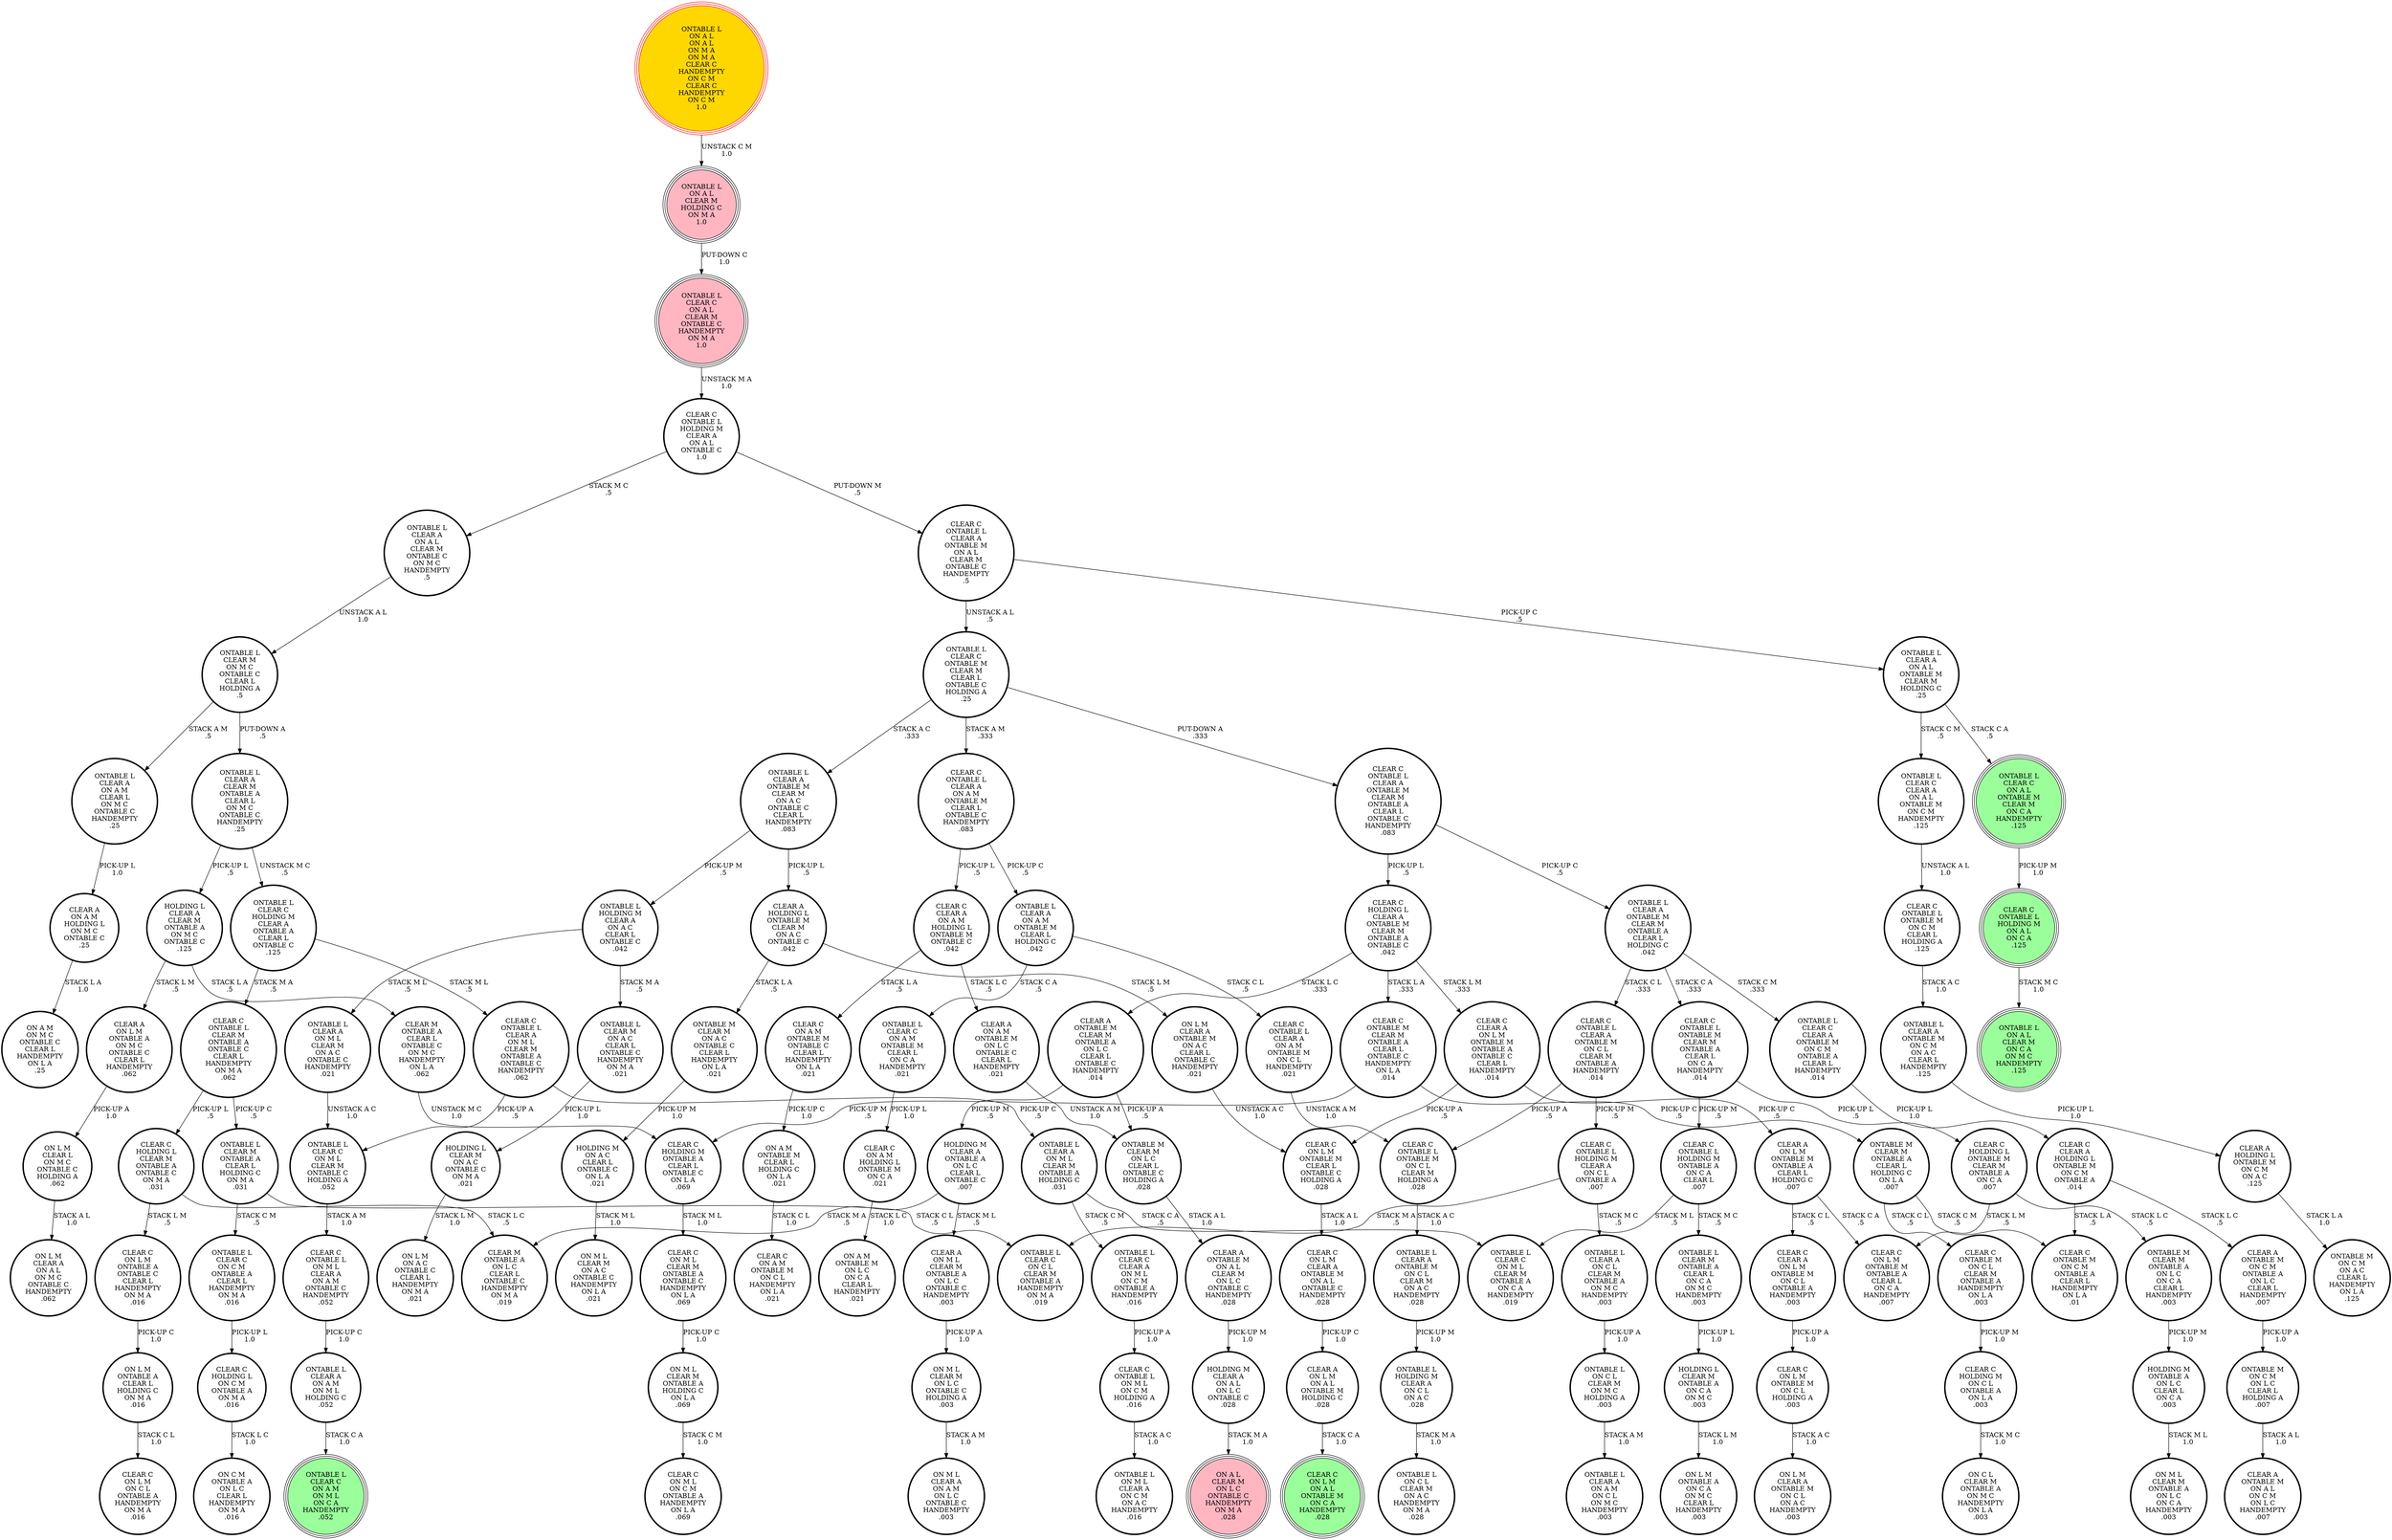 digraph {
"ON L M\nONTABLE A\nCLEAR L\nHOLDING C\nON M A\n.016\n" -> "CLEAR C\nON L M\nON C L\nONTABLE A\nHANDEMPTY\nON M A\n.016\n"[label="STACK C L\n1.0\n"];
"CLEAR C\nONTABLE L\nHOLDING M\nONTABLE A\nON C A\nCLEAR L\n.007\n" -> "ONTABLE L\nCLEAR C\nON M L\nCLEAR M\nONTABLE A\nON C A\nHANDEMPTY\n.019\n"[label="STACK M L\n.5\n"];
"CLEAR C\nONTABLE L\nHOLDING M\nONTABLE A\nON C A\nCLEAR L\n.007\n" -> "ONTABLE L\nCLEAR M\nONTABLE A\nCLEAR L\nON C A\nON M C\nHANDEMPTY\n.003\n"[label="STACK M C\n.5\n"];
"ONTABLE M\nCLEAR M\nON L C\nCLEAR L\nONTABLE C\nHOLDING A\n.028\n" -> "CLEAR A\nONTABLE M\nON A L\nCLEAR M\nON L C\nONTABLE C\nHANDEMPTY\n.028\n"[label="STACK A L\n1.0\n"];
"ONTABLE L\nCLEAR C\nCLEAR A\nON M L\nON C M\nONTABLE A\nHANDEMPTY\n.016\n" -> "CLEAR C\nONTABLE L\nON M L\nON C M\nHOLDING A\n.016\n"[label="PICK-UP A\n1.0\n"];
"CLEAR C\nONTABLE L\nHOLDING M\nCLEAR A\nON A L\nONTABLE C\n1.0\n" -> "ONTABLE L\nCLEAR A\nON A L\nCLEAR M\nONTABLE C\nON M C\nHANDEMPTY\n.5\n"[label="STACK M C\n.5\n"];
"CLEAR C\nONTABLE L\nHOLDING M\nCLEAR A\nON A L\nONTABLE C\n1.0\n" -> "CLEAR C\nONTABLE L\nCLEAR A\nONTABLE M\nON A L\nCLEAR M\nONTABLE C\nHANDEMPTY\n.5\n"[label="PUT-DOWN M\n.5\n"];
"CLEAR M\nONTABLE A\nCLEAR L\nONTABLE C\nON M C\nHANDEMPTY\nON L A\n.062\n" -> "CLEAR C\nHOLDING M\nONTABLE A\nCLEAR L\nONTABLE C\nON L A\n.069\n"[label="UNSTACK M C\n1.0\n"];
"CLEAR C\nONTABLE L\nCLEAR A\nON A M\nONTABLE M\nCLEAR L\nONTABLE C\nHANDEMPTY\n.083\n" -> "CLEAR C\nCLEAR A\nON A M\nHOLDING L\nONTABLE M\nONTABLE C\n.042\n"[label="PICK-UP L\n.5\n"];
"CLEAR C\nONTABLE L\nCLEAR A\nON A M\nONTABLE M\nCLEAR L\nONTABLE C\nHANDEMPTY\n.083\n" -> "ONTABLE L\nCLEAR A\nON A M\nONTABLE M\nCLEAR L\nHOLDING C\n.042\n"[label="PICK-UP C\n.5\n"];
"CLEAR C\nONTABLE L\nON M L\nON C M\nHOLDING A\n.016\n" -> "ONTABLE L\nON M L\nCLEAR A\nON C M\nON A C\nHANDEMPTY\n.016\n"[label="STACK A C\n1.0\n"];
"CLEAR C\nONTABLE L\nHOLDING M\nON A L\nON C A\n.125\n" -> "ONTABLE L\nON A L\nCLEAR M\nON C A\nON M C\nHANDEMPTY\n.125\n"[label="STACK M C\n1.0\n"];
"CLEAR C\nONTABLE L\nCLEAR A\nONTABLE M\nCLEAR M\nONTABLE A\nCLEAR L\nONTABLE C\nHANDEMPTY\n.083\n" -> "ONTABLE L\nCLEAR A\nONTABLE M\nCLEAR M\nONTABLE A\nCLEAR L\nHOLDING C\n.042\n"[label="PICK-UP C\n.5\n"];
"CLEAR C\nONTABLE L\nCLEAR A\nONTABLE M\nCLEAR M\nONTABLE A\nCLEAR L\nONTABLE C\nHANDEMPTY\n.083\n" -> "CLEAR C\nHOLDING L\nCLEAR A\nONTABLE M\nCLEAR M\nONTABLE A\nONTABLE C\n.042\n"[label="PICK-UP L\n.5\n"];
"ONTABLE L\nCLEAR C\nCLEAR A\nONTABLE M\nON C M\nONTABLE A\nCLEAR L\nHANDEMPTY\n.014\n" -> "CLEAR C\nCLEAR A\nHOLDING L\nONTABLE M\nON C M\nONTABLE A\n.014\n"[label="PICK-UP L\n1.0\n"];
"ONTABLE L\nCLEAR M\nON M C\nONTABLE C\nCLEAR L\nHOLDING A\n.5\n" -> "ONTABLE L\nCLEAR A\nON A M\nCLEAR L\nON M C\nONTABLE C\nHANDEMPTY\n.25\n"[label="STACK A M\n.5\n"];
"ONTABLE L\nCLEAR M\nON M C\nONTABLE C\nCLEAR L\nHOLDING A\n.5\n" -> "ONTABLE L\nCLEAR A\nCLEAR M\nONTABLE A\nCLEAR L\nON M C\nONTABLE C\nHANDEMPTY\n.25\n"[label="PUT-DOWN A\n.5\n"];
"ON A M\nONTABLE M\nCLEAR L\nHOLDING C\nON L A\n.021\n" -> "CLEAR C\nON A M\nONTABLE M\nON C L\nHANDEMPTY\nON L A\n.021\n"[label="STACK C L\n1.0\n"];
"CLEAR A\nHOLDING L\nONTABLE M\nCLEAR M\nON A C\nONTABLE C\n.042\n" -> "ON L M\nCLEAR A\nONTABLE M\nON A C\nCLEAR L\nONTABLE C\nHANDEMPTY\n.021\n"[label="STACK L M\n.5\n"];
"CLEAR A\nHOLDING L\nONTABLE M\nCLEAR M\nON A C\nONTABLE C\n.042\n" -> "ONTABLE M\nCLEAR M\nON A C\nONTABLE C\nCLEAR L\nHANDEMPTY\nON L A\n.021\n"[label="STACK L A\n.5\n"];
"CLEAR C\nONTABLE L\nCLEAR M\nONTABLE A\nONTABLE C\nCLEAR L\nHANDEMPTY\nON M A\n.062\n" -> "ONTABLE L\nCLEAR M\nONTABLE A\nCLEAR L\nHOLDING C\nON M A\n.031\n"[label="PICK-UP C\n.5\n"];
"CLEAR C\nONTABLE L\nCLEAR M\nONTABLE A\nONTABLE C\nCLEAR L\nHANDEMPTY\nON M A\n.062\n" -> "CLEAR C\nHOLDING L\nCLEAR M\nONTABLE A\nONTABLE C\nON M A\n.031\n"[label="PICK-UP L\n.5\n"];
"CLEAR C\nONTABLE L\nCLEAR A\nON M L\nCLEAR M\nONTABLE A\nONTABLE C\nHANDEMPTY\n.062\n" -> "ONTABLE L\nCLEAR A\nON M L\nCLEAR M\nONTABLE A\nHOLDING C\n.031\n"[label="PICK-UP C\n.5\n"];
"CLEAR C\nONTABLE L\nCLEAR A\nON M L\nCLEAR M\nONTABLE A\nONTABLE C\nHANDEMPTY\n.062\n" -> "ONTABLE L\nCLEAR C\nON M L\nCLEAR M\nONTABLE C\nHOLDING A\n.052\n"[label="PICK-UP A\n.5\n"];
"CLEAR C\nON M L\nCLEAR M\nONTABLE A\nONTABLE C\nHANDEMPTY\nON L A\n.069\n" -> "ON M L\nCLEAR M\nONTABLE A\nHOLDING C\nON L A\n.069\n"[label="PICK-UP C\n1.0\n"];
"HOLDING M\nON A C\nCLEAR L\nONTABLE C\nON L A\n.021\n" -> "ON M L\nCLEAR M\nON A C\nONTABLE C\nHANDEMPTY\nON L A\n.021\n"[label="STACK M L\n1.0\n"];
"ONTABLE L\nCLEAR A\nON A M\nCLEAR L\nON M C\nONTABLE C\nHANDEMPTY\n.25\n" -> "CLEAR A\nON A M\nHOLDING L\nON M C\nONTABLE C\n.25\n"[label="PICK-UP L\n1.0\n"];
"ON L M\nCLEAR L\nON M C\nONTABLE C\nHOLDING A\n.062\n" -> "ON L M\nCLEAR A\nON A L\nON M C\nONTABLE C\nHANDEMPTY\n.062\n"[label="STACK A L\n1.0\n"];
"ONTABLE M\nCLEAR M\nON A C\nONTABLE C\nCLEAR L\nHANDEMPTY\nON L A\n.021\n" -> "HOLDING M\nON A C\nCLEAR L\nONTABLE C\nON L A\n.021\n"[label="PICK-UP M\n1.0\n"];
"ONTABLE L\nHOLDING M\nCLEAR A\nON A C\nCLEAR L\nONTABLE C\n.042\n" -> "ONTABLE L\nCLEAR M\nON A C\nCLEAR L\nONTABLE C\nHANDEMPTY\nON M A\n.021\n"[label="STACK M A\n.5\n"];
"ONTABLE L\nHOLDING M\nCLEAR A\nON A C\nCLEAR L\nONTABLE C\n.042\n" -> "ONTABLE L\nCLEAR A\nON M L\nCLEAR M\nON A C\nONTABLE C\nHANDEMPTY\n.021\n"[label="STACK M L\n.5\n"];
"CLEAR C\nONTABLE L\nCLEAR A\nONTABLE M\nON A L\nCLEAR M\nONTABLE C\nHANDEMPTY\n.5\n" -> "ONTABLE L\nCLEAR A\nON A L\nONTABLE M\nCLEAR M\nHOLDING C\n.25\n"[label="PICK-UP C\n.5\n"];
"CLEAR C\nONTABLE L\nCLEAR A\nONTABLE M\nON A L\nCLEAR M\nONTABLE C\nHANDEMPTY\n.5\n" -> "ONTABLE L\nCLEAR C\nONTABLE M\nCLEAR M\nCLEAR L\nONTABLE C\nHOLDING A\n.25\n"[label="UNSTACK A L\n.5\n"];
"ONTABLE L\nCLEAR A\nONTABLE M\nON C L\nCLEAR M\nON A C\nHANDEMPTY\n.028\n" -> "ONTABLE L\nHOLDING M\nCLEAR A\nON C L\nON A C\n.028\n"[label="PICK-UP M\n1.0\n"];
"ONTABLE L\nCLEAR A\nON A M\nON M L\nHOLDING C\n.052\n" -> "ONTABLE L\nCLEAR C\nON A M\nON M L\nON C A\nHANDEMPTY\n.052\n"[label="STACK C A\n1.0\n"];
"CLEAR C\nON L M\nONTABLE M\nCLEAR L\nONTABLE C\nHOLDING A\n.028\n" -> "CLEAR C\nON L M\nCLEAR A\nONTABLE M\nON A L\nONTABLE C\nHANDEMPTY\n.028\n"[label="STACK A L\n1.0\n"];
"CLEAR A\nON A M\nHOLDING L\nON M C\nONTABLE C\n.25\n" -> "ON A M\nON M C\nONTABLE C\nCLEAR L\nHANDEMPTY\nON L A\n.25\n"[label="STACK L A\n1.0\n"];
"CLEAR C\nCLEAR A\nON L M\nONTABLE M\nONTABLE A\nONTABLE C\nCLEAR L\nHANDEMPTY\n.014\n" -> "CLEAR A\nON L M\nONTABLE M\nONTABLE A\nCLEAR L\nHOLDING C\n.007\n"[label="PICK-UP C\n.5\n"];
"CLEAR C\nCLEAR A\nON L M\nONTABLE M\nONTABLE A\nONTABLE C\nCLEAR L\nHANDEMPTY\n.014\n" -> "CLEAR C\nON L M\nONTABLE M\nCLEAR L\nONTABLE C\nHOLDING A\n.028\n"[label="PICK-UP A\n.5\n"];
"HOLDING M\nCLEAR A\nONTABLE A\nON L C\nCLEAR L\nONTABLE C\n.007\n" -> "CLEAR M\nONTABLE A\nON L C\nCLEAR L\nONTABLE C\nHANDEMPTY\nON M A\n.019\n"[label="STACK M A\n.5\n"];
"HOLDING M\nCLEAR A\nONTABLE A\nON L C\nCLEAR L\nONTABLE C\n.007\n" -> "CLEAR A\nON M L\nCLEAR M\nONTABLE A\nON L C\nONTABLE C\nHANDEMPTY\n.003\n"[label="STACK M L\n.5\n"];
"ONTABLE L\nCLEAR A\nON M L\nCLEAR M\nON A C\nONTABLE C\nHANDEMPTY\n.021\n" -> "ONTABLE L\nCLEAR C\nON M L\nCLEAR M\nONTABLE C\nHOLDING A\n.052\n"[label="UNSTACK A C\n1.0\n"];
"CLEAR A\nON L M\nONTABLE A\nON M C\nONTABLE C\nCLEAR L\nHANDEMPTY\n.062\n" -> "ON L M\nCLEAR L\nON M C\nONTABLE C\nHOLDING A\n.062\n"[label="PICK-UP A\n1.0\n"];
"CLEAR C\nHOLDING L\nON C M\nONTABLE A\nON M A\n.016\n" -> "ON C M\nONTABLE A\nON L C\nCLEAR L\nHANDEMPTY\nON M A\n.016\n"[label="STACK L C\n1.0\n"];
"CLEAR C\nON A M\nONTABLE M\nONTABLE C\nCLEAR L\nHANDEMPTY\nON L A\n.021\n" -> "ON A M\nONTABLE M\nCLEAR L\nHOLDING C\nON L A\n.021\n"[label="PICK-UP C\n1.0\n"];
"CLEAR C\nCLEAR A\nON L M\nONTABLE M\nON C L\nONTABLE A\nHANDEMPTY\n.003\n" -> "CLEAR C\nON L M\nONTABLE M\nON C L\nHOLDING A\n.003\n"[label="PICK-UP A\n1.0\n"];
"ON L M\nCLEAR A\nONTABLE M\nON A C\nCLEAR L\nONTABLE C\nHANDEMPTY\n.021\n" -> "CLEAR C\nON L M\nONTABLE M\nCLEAR L\nONTABLE C\nHOLDING A\n.028\n"[label="UNSTACK A C\n1.0\n"];
"CLEAR C\nON L M\nCLEAR A\nONTABLE M\nON A L\nONTABLE C\nHANDEMPTY\n.028\n" -> "CLEAR A\nON L M\nON A L\nONTABLE M\nHOLDING C\n.028\n"[label="PICK-UP C\n1.0\n"];
"ONTABLE M\nCLEAR M\nONTABLE A\nCLEAR L\nHOLDING C\nON L A\n.007\n" -> "CLEAR C\nONTABLE M\nON C M\nONTABLE A\nCLEAR L\nHANDEMPTY\nON L A\n.01\n"[label="STACK C M\n.5\n"];
"ONTABLE M\nCLEAR M\nONTABLE A\nCLEAR L\nHOLDING C\nON L A\n.007\n" -> "CLEAR C\nONTABLE M\nON C L\nCLEAR M\nONTABLE A\nHANDEMPTY\nON L A\n.003\n"[label="STACK C L\n.5\n"];
"CLEAR C\nONTABLE L\nONTABLE M\nCLEAR M\nONTABLE A\nCLEAR L\nON C A\nHANDEMPTY\n.014\n" -> "CLEAR C\nONTABLE L\nHOLDING M\nONTABLE A\nON C A\nCLEAR L\n.007\n"[label="PICK-UP M\n.5\n"];
"CLEAR C\nONTABLE L\nONTABLE M\nCLEAR M\nONTABLE A\nCLEAR L\nON C A\nHANDEMPTY\n.014\n" -> "CLEAR C\nHOLDING L\nONTABLE M\nCLEAR M\nONTABLE A\nON C A\n.007\n"[label="PICK-UP L\n.5\n"];
"ONTABLE L\nCLEAR C\nON A L\nONTABLE M\nCLEAR M\nON C A\nHANDEMPTY\n.125\n" -> "CLEAR C\nONTABLE L\nHOLDING M\nON A L\nON C A\n.125\n"[label="PICK-UP M\n1.0\n"];
"CLEAR C\nONTABLE L\nHOLDING M\nCLEAR A\nON C L\nONTABLE A\n.007\n" -> "ONTABLE L\nCLEAR C\nON C L\nCLEAR M\nONTABLE A\nHANDEMPTY\nON M A\n.019\n"[label="STACK M A\n.5\n"];
"CLEAR C\nONTABLE L\nHOLDING M\nCLEAR A\nON C L\nONTABLE A\n.007\n" -> "ONTABLE L\nCLEAR A\nON C L\nCLEAR M\nONTABLE A\nON M C\nHANDEMPTY\n.003\n"[label="STACK M C\n.5\n"];
"HOLDING L\nCLEAR M\nONTABLE A\nON C A\nON M C\n.003\n" -> "ON L M\nONTABLE A\nON C A\nON M C\nCLEAR L\nHANDEMPTY\n.003\n"[label="STACK L M\n1.0\n"];
"CLEAR C\nONTABLE L\nON M L\nCLEAR A\nON A M\nONTABLE C\nHANDEMPTY\n.052\n" -> "ONTABLE L\nCLEAR A\nON A M\nON M L\nHOLDING C\n.052\n"[label="PICK-UP C\n1.0\n"];
"CLEAR A\nONTABLE M\nON C M\nONTABLE A\nON L C\nCLEAR L\nHANDEMPTY\n.007\n" -> "ONTABLE M\nON C M\nON L C\nCLEAR L\nHOLDING A\n.007\n"[label="PICK-UP A\n1.0\n"];
"CLEAR C\nHOLDING M\nON C L\nONTABLE A\nON L A\n.003\n" -> "ON C L\nCLEAR M\nONTABLE A\nON M C\nHANDEMPTY\nON L A\n.003\n"[label="STACK M C\n1.0\n"];
"CLEAR C\nCLEAR A\nHOLDING L\nONTABLE M\nON C M\nONTABLE A\n.014\n" -> "CLEAR C\nONTABLE M\nON C M\nONTABLE A\nCLEAR L\nHANDEMPTY\nON L A\n.01\n"[label="STACK L A\n.5\n"];
"CLEAR C\nCLEAR A\nHOLDING L\nONTABLE M\nON C M\nONTABLE A\n.014\n" -> "CLEAR A\nONTABLE M\nON C M\nONTABLE A\nON L C\nCLEAR L\nHANDEMPTY\n.007\n"[label="STACK L C\n.5\n"];
"ONTABLE L\nCLEAR C\nCLEAR A\nON A L\nONTABLE M\nON C M\nHANDEMPTY\n.125\n" -> "CLEAR C\nONTABLE L\nONTABLE M\nON C M\nCLEAR L\nHOLDING A\n.125\n"[label="UNSTACK A L\n1.0\n"];
"ONTABLE L\nCLEAR C\nON A M\nONTABLE M\nCLEAR L\nON C A\nHANDEMPTY\n.021\n" -> "CLEAR C\nON A M\nHOLDING L\nONTABLE M\nON C A\n.021\n"[label="PICK-UP L\n1.0\n"];
"ONTABLE M\nON C M\nON L C\nCLEAR L\nHOLDING A\n.007\n" -> "CLEAR A\nONTABLE M\nON A L\nON C M\nON L C\nHANDEMPTY\n.007\n"[label="STACK A L\n1.0\n"];
"CLEAR C\nON L M\nONTABLE M\nON C L\nHOLDING A\n.003\n" -> "ON L M\nCLEAR A\nONTABLE M\nON C L\nON A C\nHANDEMPTY\n.003\n"[label="STACK A C\n1.0\n"];
"HOLDING L\nCLEAR A\nCLEAR M\nONTABLE A\nON M C\nONTABLE C\n.125\n" -> "CLEAR A\nON L M\nONTABLE A\nON M C\nONTABLE C\nCLEAR L\nHANDEMPTY\n.062\n"[label="STACK L M\n.5\n"];
"HOLDING L\nCLEAR A\nCLEAR M\nONTABLE A\nON M C\nONTABLE C\n.125\n" -> "CLEAR M\nONTABLE A\nCLEAR L\nONTABLE C\nON M C\nHANDEMPTY\nON L A\n.062\n"[label="STACK L A\n.5\n"];
"CLEAR C\nONTABLE L\nONTABLE M\nON C L\nCLEAR M\nHOLDING A\n.028\n" -> "ONTABLE L\nCLEAR A\nONTABLE M\nON C L\nCLEAR M\nON A C\nHANDEMPTY\n.028\n"[label="STACK A C\n1.0\n"];
"CLEAR C\nON A M\nHOLDING L\nONTABLE M\nON C A\n.021\n" -> "ON A M\nONTABLE M\nON L C\nON C A\nCLEAR L\nHANDEMPTY\n.021\n"[label="STACK L C\n1.0\n"];
"ONTABLE L\nCLEAR A\nCLEAR M\nONTABLE A\nCLEAR L\nON M C\nONTABLE C\nHANDEMPTY\n.25\n" -> "HOLDING L\nCLEAR A\nCLEAR M\nONTABLE A\nON M C\nONTABLE C\n.125\n"[label="PICK-UP L\n.5\n"];
"ONTABLE L\nCLEAR A\nCLEAR M\nONTABLE A\nCLEAR L\nON M C\nONTABLE C\nHANDEMPTY\n.25\n" -> "ONTABLE L\nCLEAR C\nHOLDING M\nCLEAR A\nONTABLE A\nCLEAR L\nONTABLE C\n.125\n"[label="UNSTACK M C\n.5\n"];
"ONTABLE L\nON C L\nCLEAR M\nON M C\nHOLDING A\n.003\n" -> "ONTABLE L\nCLEAR A\nON A M\nON C L\nON M C\nHANDEMPTY\n.003\n"[label="STACK A M\n1.0\n"];
"ONTABLE L\nCLEAR C\nHOLDING M\nCLEAR A\nONTABLE A\nCLEAR L\nONTABLE C\n.125\n" -> "CLEAR C\nONTABLE L\nCLEAR M\nONTABLE A\nONTABLE C\nCLEAR L\nHANDEMPTY\nON M A\n.062\n"[label="STACK M A\n.5\n"];
"ONTABLE L\nCLEAR C\nHOLDING M\nCLEAR A\nONTABLE A\nCLEAR L\nONTABLE C\n.125\n" -> "CLEAR C\nONTABLE L\nCLEAR A\nON M L\nCLEAR M\nONTABLE A\nONTABLE C\nHANDEMPTY\n.062\n"[label="STACK M L\n.5\n"];
"ONTABLE L\nCLEAR A\nON A L\nONTABLE M\nCLEAR M\nHOLDING C\n.25\n" -> "ONTABLE L\nCLEAR C\nON A L\nONTABLE M\nCLEAR M\nON C A\nHANDEMPTY\n.125\n"[label="STACK C A\n.5\n"];
"ONTABLE L\nCLEAR A\nON A L\nONTABLE M\nCLEAR M\nHOLDING C\n.25\n" -> "ONTABLE L\nCLEAR C\nCLEAR A\nON A L\nONTABLE M\nON C M\nHANDEMPTY\n.125\n"[label="STACK C M\n.5\n"];
"ON M L\nCLEAR M\nON L C\nONTABLE C\nHOLDING A\n.003\n" -> "ON M L\nCLEAR A\nON A M\nON L C\nONTABLE C\nHANDEMPTY\n.003\n"[label="STACK A M\n1.0\n"];
"ONTABLE L\nCLEAR M\nONTABLE A\nCLEAR L\nHOLDING C\nON M A\n.031\n" -> "ONTABLE L\nCLEAR C\nON C M\nONTABLE A\nCLEAR L\nHANDEMPTY\nON M A\n.016\n"[label="STACK C M\n.5\n"];
"ONTABLE L\nCLEAR M\nONTABLE A\nCLEAR L\nHOLDING C\nON M A\n.031\n" -> "ONTABLE L\nCLEAR C\nON C L\nCLEAR M\nONTABLE A\nHANDEMPTY\nON M A\n.019\n"[label="STACK C L\n.5\n"];
"ONTABLE M\nCLEAR M\nONTABLE A\nON L C\nON C A\nCLEAR L\nHANDEMPTY\n.003\n" -> "HOLDING M\nONTABLE A\nON L C\nCLEAR L\nON C A\n.003\n"[label="PICK-UP M\n1.0\n"];
"CLEAR C\nHOLDING L\nCLEAR A\nONTABLE M\nCLEAR M\nONTABLE A\nONTABLE C\n.042\n" -> "CLEAR A\nONTABLE M\nCLEAR M\nONTABLE A\nON L C\nCLEAR L\nONTABLE C\nHANDEMPTY\n.014\n"[label="STACK L C\n.333\n"];
"CLEAR C\nHOLDING L\nCLEAR A\nONTABLE M\nCLEAR M\nONTABLE A\nONTABLE C\n.042\n" -> "CLEAR C\nCLEAR A\nON L M\nONTABLE M\nONTABLE A\nONTABLE C\nCLEAR L\nHANDEMPTY\n.014\n"[label="STACK L M\n.333\n"];
"CLEAR C\nHOLDING L\nCLEAR A\nONTABLE M\nCLEAR M\nONTABLE A\nONTABLE C\n.042\n" -> "CLEAR C\nONTABLE M\nCLEAR M\nONTABLE A\nCLEAR L\nONTABLE C\nHANDEMPTY\nON L A\n.014\n"[label="STACK L A\n.333\n"];
"CLEAR C\nONTABLE M\nCLEAR M\nONTABLE A\nCLEAR L\nONTABLE C\nHANDEMPTY\nON L A\n.014\n" -> "ONTABLE M\nCLEAR M\nONTABLE A\nCLEAR L\nHOLDING C\nON L A\n.007\n"[label="PICK-UP C\n.5\n"];
"CLEAR C\nONTABLE M\nCLEAR M\nONTABLE A\nCLEAR L\nONTABLE C\nHANDEMPTY\nON L A\n.014\n" -> "CLEAR C\nHOLDING M\nONTABLE A\nCLEAR L\nONTABLE C\nON L A\n.069\n"[label="PICK-UP M\n.5\n"];
"ONTABLE L\nCLEAR A\nON C L\nCLEAR M\nONTABLE A\nON M C\nHANDEMPTY\n.003\n" -> "ONTABLE L\nON C L\nCLEAR M\nON M C\nHOLDING A\n.003\n"[label="PICK-UP A\n1.0\n"];
"CLEAR A\nON L M\nON A L\nONTABLE M\nHOLDING C\n.028\n" -> "CLEAR C\nON L M\nON A L\nONTABLE M\nON C A\nHANDEMPTY\n.028\n"[label="STACK C A\n1.0\n"];
"HOLDING L\nCLEAR M\nON A C\nONTABLE C\nON M A\n.021\n" -> "ON L M\nON A C\nONTABLE C\nCLEAR L\nHANDEMPTY\nON M A\n.021\n"[label="STACK L M\n1.0\n"];
"CLEAR C\nCLEAR A\nON A M\nHOLDING L\nONTABLE M\nONTABLE C\n.042\n" -> "CLEAR C\nON A M\nONTABLE M\nONTABLE C\nCLEAR L\nHANDEMPTY\nON L A\n.021\n"[label="STACK L A\n.5\n"];
"CLEAR C\nCLEAR A\nON A M\nHOLDING L\nONTABLE M\nONTABLE C\n.042\n" -> "CLEAR A\nON A M\nONTABLE M\nON L C\nONTABLE C\nCLEAR L\nHANDEMPTY\n.021\n"[label="STACK L C\n.5\n"];
"CLEAR A\nONTABLE M\nON A L\nCLEAR M\nON L C\nONTABLE C\nHANDEMPTY\n.028\n" -> "HOLDING M\nCLEAR A\nON A L\nON L C\nONTABLE C\n.028\n"[label="PICK-UP M\n1.0\n"];
"HOLDING M\nONTABLE A\nON L C\nCLEAR L\nON C A\n.003\n" -> "ON M L\nCLEAR M\nONTABLE A\nON L C\nON C A\nHANDEMPTY\n.003\n"[label="STACK M L\n1.0\n"];
"ONTABLE L\nCLEAR A\nONTABLE M\nCLEAR M\nON A C\nONTABLE C\nCLEAR L\nHANDEMPTY\n.083\n" -> "CLEAR A\nHOLDING L\nONTABLE M\nCLEAR M\nON A C\nONTABLE C\n.042\n"[label="PICK-UP L\n.5\n"];
"ONTABLE L\nCLEAR A\nONTABLE M\nCLEAR M\nON A C\nONTABLE C\nCLEAR L\nHANDEMPTY\n.083\n" -> "ONTABLE L\nHOLDING M\nCLEAR A\nON A C\nCLEAR L\nONTABLE C\n.042\n"[label="PICK-UP M\n.5\n"];
"ONTABLE L\nCLEAR A\nONTABLE M\nON C M\nON A C\nCLEAR L\nHANDEMPTY\n.125\n" -> "CLEAR A\nHOLDING L\nONTABLE M\nON C M\nON A C\n.125\n"[label="PICK-UP L\n1.0\n"];
"CLEAR A\nONTABLE M\nCLEAR M\nONTABLE A\nON L C\nCLEAR L\nONTABLE C\nHANDEMPTY\n.014\n" -> "HOLDING M\nCLEAR A\nONTABLE A\nON L C\nCLEAR L\nONTABLE C\n.007\n"[label="PICK-UP M\n.5\n"];
"CLEAR A\nONTABLE M\nCLEAR M\nONTABLE A\nON L C\nCLEAR L\nONTABLE C\nHANDEMPTY\n.014\n" -> "ONTABLE M\nCLEAR M\nON L C\nCLEAR L\nONTABLE C\nHOLDING A\n.028\n"[label="PICK-UP A\n.5\n"];
"CLEAR A\nON M L\nCLEAR M\nONTABLE A\nON L C\nONTABLE C\nHANDEMPTY\n.003\n" -> "ON M L\nCLEAR M\nON L C\nONTABLE C\nHOLDING A\n.003\n"[label="PICK-UP A\n1.0\n"];
"ONTABLE L\nCLEAR C\nONTABLE M\nCLEAR M\nCLEAR L\nONTABLE C\nHOLDING A\n.25\n" -> "CLEAR C\nONTABLE L\nCLEAR A\nON A M\nONTABLE M\nCLEAR L\nONTABLE C\nHANDEMPTY\n.083\n"[label="STACK A M\n.333\n"];
"ONTABLE L\nCLEAR C\nONTABLE M\nCLEAR M\nCLEAR L\nONTABLE C\nHOLDING A\n.25\n" -> "CLEAR C\nONTABLE L\nCLEAR A\nONTABLE M\nCLEAR M\nONTABLE A\nCLEAR L\nONTABLE C\nHANDEMPTY\n.083\n"[label="PUT-DOWN A\n.333\n"];
"ONTABLE L\nCLEAR C\nONTABLE M\nCLEAR M\nCLEAR L\nONTABLE C\nHOLDING A\n.25\n" -> "ONTABLE L\nCLEAR A\nONTABLE M\nCLEAR M\nON A C\nONTABLE C\nCLEAR L\nHANDEMPTY\n.083\n"[label="STACK A C\n.333\n"];
"ONTABLE L\nON A L\nON A L\nON M A\nON M A\nCLEAR C\nHANDEMPTY\nON C M\nCLEAR C\nHANDEMPTY\nON C M\n1.0\n" -> "ONTABLE L\nON A L\nCLEAR M\nHOLDING C\nON M A\n1.0\n"[label="UNSTACK C M\n1.0\n"];
"HOLDING M\nCLEAR A\nON A L\nON L C\nONTABLE C\n.028\n" -> "ON A L\nCLEAR M\nON L C\nONTABLE C\nHANDEMPTY\nON M A\n.028\n"[label="STACK M A\n1.0\n"];
"ONTABLE L\nCLEAR C\nON A L\nCLEAR M\nONTABLE C\nHANDEMPTY\nON M A\n1.0\n" -> "CLEAR C\nONTABLE L\nHOLDING M\nCLEAR A\nON A L\nONTABLE C\n1.0\n"[label="UNSTACK M A\n1.0\n"];
"ONTABLE L\nCLEAR C\nON M L\nCLEAR M\nONTABLE C\nHOLDING A\n.052\n" -> "CLEAR C\nONTABLE L\nON M L\nCLEAR A\nON A M\nONTABLE C\nHANDEMPTY\n.052\n"[label="STACK A M\n1.0\n"];
"CLEAR C\nONTABLE M\nON C L\nCLEAR M\nONTABLE A\nHANDEMPTY\nON L A\n.003\n" -> "CLEAR C\nHOLDING M\nON C L\nONTABLE A\nON L A\n.003\n"[label="PICK-UP M\n1.0\n"];
"CLEAR A\nON A M\nONTABLE M\nON L C\nONTABLE C\nCLEAR L\nHANDEMPTY\n.021\n" -> "ONTABLE M\nCLEAR M\nON L C\nCLEAR L\nONTABLE C\nHOLDING A\n.028\n"[label="UNSTACK A M\n1.0\n"];
"CLEAR C\nONTABLE L\nONTABLE M\nON C M\nCLEAR L\nHOLDING A\n.125\n" -> "ONTABLE L\nCLEAR A\nONTABLE M\nON C M\nON A C\nCLEAR L\nHANDEMPTY\n.125\n"[label="STACK A C\n1.0\n"];
"ONTABLE L\nCLEAR M\nONTABLE A\nCLEAR L\nON C A\nON M C\nHANDEMPTY\n.003\n" -> "HOLDING L\nCLEAR M\nONTABLE A\nON C A\nON M C\n.003\n"[label="PICK-UP L\n1.0\n"];
"ONTABLE L\nCLEAR A\nON M L\nCLEAR M\nONTABLE A\nHOLDING C\n.031\n" -> "ONTABLE L\nCLEAR C\nCLEAR A\nON M L\nON C M\nONTABLE A\nHANDEMPTY\n.016\n"[label="STACK C M\n.5\n"];
"ONTABLE L\nCLEAR A\nON M L\nCLEAR M\nONTABLE A\nHOLDING C\n.031\n" -> "ONTABLE L\nCLEAR C\nON M L\nCLEAR M\nONTABLE A\nON C A\nHANDEMPTY\n.019\n"[label="STACK C A\n.5\n"];
"ONTABLE L\nHOLDING M\nCLEAR A\nON C L\nON A C\n.028\n" -> "ONTABLE L\nON C L\nCLEAR M\nON A C\nHANDEMPTY\nON M A\n.028\n"[label="STACK M A\n1.0\n"];
"CLEAR C\nONTABLE L\nCLEAR A\nONTABLE M\nON C L\nCLEAR M\nONTABLE A\nHANDEMPTY\n.014\n" -> "CLEAR C\nONTABLE L\nONTABLE M\nON C L\nCLEAR M\nHOLDING A\n.028\n"[label="PICK-UP A\n.5\n"];
"CLEAR C\nONTABLE L\nCLEAR A\nONTABLE M\nON C L\nCLEAR M\nONTABLE A\nHANDEMPTY\n.014\n" -> "CLEAR C\nONTABLE L\nHOLDING M\nCLEAR A\nON C L\nONTABLE A\n.007\n"[label="PICK-UP M\n.5\n"];
"CLEAR A\nON L M\nONTABLE M\nONTABLE A\nCLEAR L\nHOLDING C\n.007\n" -> "CLEAR C\nON L M\nONTABLE M\nONTABLE A\nCLEAR L\nON C A\nHANDEMPTY\n.007\n"[label="STACK C A\n.5\n"];
"CLEAR A\nON L M\nONTABLE M\nONTABLE A\nCLEAR L\nHOLDING C\n.007\n" -> "CLEAR C\nCLEAR A\nON L M\nONTABLE M\nON C L\nONTABLE A\nHANDEMPTY\n.003\n"[label="STACK C L\n.5\n"];
"ONTABLE L\nCLEAR M\nON A C\nCLEAR L\nONTABLE C\nHANDEMPTY\nON M A\n.021\n" -> "HOLDING L\nCLEAR M\nON A C\nONTABLE C\nON M A\n.021\n"[label="PICK-UP L\n1.0\n"];
"CLEAR A\nHOLDING L\nONTABLE M\nON C M\nON A C\n.125\n" -> "ONTABLE M\nON C M\nON A C\nCLEAR L\nHANDEMPTY\nON L A\n.125\n"[label="STACK L A\n1.0\n"];
"ONTABLE L\nCLEAR A\nON A L\nCLEAR M\nONTABLE C\nON M C\nHANDEMPTY\n.5\n" -> "ONTABLE L\nCLEAR M\nON M C\nONTABLE C\nCLEAR L\nHOLDING A\n.5\n"[label="UNSTACK A L\n1.0\n"];
"ONTABLE L\nCLEAR A\nONTABLE M\nCLEAR M\nONTABLE A\nCLEAR L\nHOLDING C\n.042\n" -> "CLEAR C\nONTABLE L\nONTABLE M\nCLEAR M\nONTABLE A\nCLEAR L\nON C A\nHANDEMPTY\n.014\n"[label="STACK C A\n.333\n"];
"ONTABLE L\nCLEAR A\nONTABLE M\nCLEAR M\nONTABLE A\nCLEAR L\nHOLDING C\n.042\n" -> "CLEAR C\nONTABLE L\nCLEAR A\nONTABLE M\nON C L\nCLEAR M\nONTABLE A\nHANDEMPTY\n.014\n"[label="STACK C L\n.333\n"];
"ONTABLE L\nCLEAR A\nONTABLE M\nCLEAR M\nONTABLE A\nCLEAR L\nHOLDING C\n.042\n" -> "ONTABLE L\nCLEAR C\nCLEAR A\nONTABLE M\nON C M\nONTABLE A\nCLEAR L\nHANDEMPTY\n.014\n"[label="STACK C M\n.333\n"];
"CLEAR C\nHOLDING L\nONTABLE M\nCLEAR M\nONTABLE A\nON C A\n.007\n" -> "ONTABLE M\nCLEAR M\nONTABLE A\nON L C\nON C A\nCLEAR L\nHANDEMPTY\n.003\n"[label="STACK L C\n.5\n"];
"CLEAR C\nHOLDING L\nONTABLE M\nCLEAR M\nONTABLE A\nON C A\n.007\n" -> "CLEAR C\nON L M\nONTABLE M\nONTABLE A\nCLEAR L\nON C A\nHANDEMPTY\n.007\n"[label="STACK L M\n.5\n"];
"ONTABLE L\nCLEAR A\nON A M\nONTABLE M\nCLEAR L\nHOLDING C\n.042\n" -> "ONTABLE L\nCLEAR C\nON A M\nONTABLE M\nCLEAR L\nON C A\nHANDEMPTY\n.021\n"[label="STACK C A\n.5\n"];
"ONTABLE L\nCLEAR A\nON A M\nONTABLE M\nCLEAR L\nHOLDING C\n.042\n" -> "CLEAR C\nONTABLE L\nCLEAR A\nON A M\nONTABLE M\nON C L\nHANDEMPTY\n.021\n"[label="STACK C L\n.5\n"];
"CLEAR C\nONTABLE L\nCLEAR A\nON A M\nONTABLE M\nON C L\nHANDEMPTY\n.021\n" -> "CLEAR C\nONTABLE L\nONTABLE M\nON C L\nCLEAR M\nHOLDING A\n.028\n"[label="UNSTACK A M\n1.0\n"];
"CLEAR C\nON L M\nONTABLE A\nONTABLE C\nCLEAR L\nHANDEMPTY\nON M A\n.016\n" -> "ON L M\nONTABLE A\nCLEAR L\nHOLDING C\nON M A\n.016\n"[label="PICK-UP C\n1.0\n"];
"ONTABLE L\nCLEAR C\nON C M\nONTABLE A\nCLEAR L\nHANDEMPTY\nON M A\n.016\n" -> "CLEAR C\nHOLDING L\nON C M\nONTABLE A\nON M A\n.016\n"[label="PICK-UP L\n1.0\n"];
"ON M L\nCLEAR M\nONTABLE A\nHOLDING C\nON L A\n.069\n" -> "CLEAR C\nON M L\nON C M\nONTABLE A\nHANDEMPTY\nON L A\n.069\n"[label="STACK C M\n1.0\n"];
"ONTABLE L\nON A L\nCLEAR M\nHOLDING C\nON M A\n1.0\n" -> "ONTABLE L\nCLEAR C\nON A L\nCLEAR M\nONTABLE C\nHANDEMPTY\nON M A\n1.0\n"[label="PUT-DOWN C\n1.0\n"];
"CLEAR C\nHOLDING M\nONTABLE A\nCLEAR L\nONTABLE C\nON L A\n.069\n" -> "CLEAR C\nON M L\nCLEAR M\nONTABLE A\nONTABLE C\nHANDEMPTY\nON L A\n.069\n"[label="STACK M L\n1.0\n"];
"CLEAR C\nHOLDING L\nCLEAR M\nONTABLE A\nONTABLE C\nON M A\n.031\n" -> "CLEAR C\nON L M\nONTABLE A\nONTABLE C\nCLEAR L\nHANDEMPTY\nON M A\n.016\n"[label="STACK L M\n.5\n"];
"CLEAR C\nHOLDING L\nCLEAR M\nONTABLE A\nONTABLE C\nON M A\n.031\n" -> "CLEAR M\nONTABLE A\nON L C\nCLEAR L\nONTABLE C\nHANDEMPTY\nON M A\n.019\n"[label="STACK L C\n.5\n"];
"CLEAR C\nON L M\nON C L\nONTABLE A\nHANDEMPTY\nON M A\n.016\n" [shape=circle, penwidth=3];
"ON M L\nCLEAR A\nON A M\nON L C\nONTABLE C\nHANDEMPTY\n.003\n" [shape=circle, penwidth=3];
"ON L M\nCLEAR A\nONTABLE M\nON C L\nON A C\nHANDEMPTY\n.003\n" [shape=circle, penwidth=3];
"CLEAR M\nONTABLE A\nON L C\nCLEAR L\nONTABLE C\nHANDEMPTY\nON M A\n.019\n" [shape=circle, penwidth=3];
"CLEAR C\nONTABLE M\nON C M\nONTABLE A\nCLEAR L\nHANDEMPTY\nON L A\n.01\n" [shape=circle, penwidth=3];
"ON A M\nON M C\nONTABLE C\nCLEAR L\nHANDEMPTY\nON L A\n.25\n" [shape=circle, penwidth=3];
"ON M L\nCLEAR M\nONTABLE A\nON L C\nON C A\nHANDEMPTY\n.003\n" [shape=circle, penwidth=3];
"CLEAR C\nON M L\nON C M\nONTABLE A\nHANDEMPTY\nON L A\n.069\n" [shape=circle, penwidth=3];
"ONTABLE M\nON C M\nON A C\nCLEAR L\nHANDEMPTY\nON L A\n.125\n" [shape=circle, penwidth=3];
"ON L M\nON A C\nONTABLE C\nCLEAR L\nHANDEMPTY\nON M A\n.021\n" [shape=circle, penwidth=3];
"ON C L\nCLEAR M\nONTABLE A\nON M C\nHANDEMPTY\nON L A\n.003\n" [shape=circle, penwidth=3];
"ONTABLE L\nON C L\nCLEAR M\nON A C\nHANDEMPTY\nON M A\n.028\n" [shape=circle, penwidth=3];
"ONTABLE L\nCLEAR A\nON A M\nON C L\nON M C\nHANDEMPTY\n.003\n" [shape=circle, penwidth=3];
"CLEAR C\nON A M\nONTABLE M\nON C L\nHANDEMPTY\nON L A\n.021\n" [shape=circle, penwidth=3];
"ON C M\nONTABLE A\nON L C\nCLEAR L\nHANDEMPTY\nON M A\n.016\n" [shape=circle, penwidth=3];
"ON L M\nONTABLE A\nON C A\nON M C\nCLEAR L\nHANDEMPTY\n.003\n" [shape=circle, penwidth=3];
"CLEAR C\nON L M\nONTABLE M\nONTABLE A\nCLEAR L\nON C A\nHANDEMPTY\n.007\n" [shape=circle, penwidth=3];
"ONTABLE L\nON M L\nCLEAR A\nON C M\nON A C\nHANDEMPTY\n.016\n" [shape=circle, penwidth=3];
"ON A L\nCLEAR M\nON L C\nONTABLE C\nHANDEMPTY\nON M A\n.028\n" [shape=circle, style=filled, fillcolor=lightpink, peripheries=3];
"ON A M\nONTABLE M\nON L C\nON C A\nCLEAR L\nHANDEMPTY\n.021\n" [shape=circle, penwidth=3];
"ONTABLE L\nON A L\nCLEAR M\nON C A\nON M C\nHANDEMPTY\n.125\n" [shape=circle, style=filled, fillcolor=palegreen1, peripheries=3];
"ON M L\nCLEAR M\nON A C\nONTABLE C\nHANDEMPTY\nON L A\n.021\n" [shape=circle, penwidth=3];
"CLEAR A\nONTABLE M\nON A L\nON C M\nON L C\nHANDEMPTY\n.007\n" [shape=circle, penwidth=3];
"ONTABLE L\nCLEAR C\nON M L\nCLEAR M\nONTABLE A\nON C A\nHANDEMPTY\n.019\n" [shape=circle, penwidth=3];
"ONTABLE L\nCLEAR C\nON C L\nCLEAR M\nONTABLE A\nHANDEMPTY\nON M A\n.019\n" [shape=circle, penwidth=3];
"ONTABLE L\nCLEAR C\nON A M\nON M L\nON C A\nHANDEMPTY\n.052\n" [shape=circle, style=filled, fillcolor=palegreen1, peripheries=3];
"CLEAR C\nON L M\nON A L\nONTABLE M\nON C A\nHANDEMPTY\n.028\n" [shape=circle, style=filled, fillcolor=palegreen1, peripheries=3];
"ON L M\nCLEAR A\nON A L\nON M C\nONTABLE C\nHANDEMPTY\n.062\n" [shape=circle, penwidth=3];
"ONTABLE L\nCLEAR A\nON M L\nCLEAR M\nON A C\nONTABLE C\nHANDEMPTY\n.021\n" [shape=circle, penwidth=3];
"HOLDING M\nONTABLE A\nON L C\nCLEAR L\nON C A\n.003\n" [shape=circle, penwidth=3];
"ONTABLE M\nON C M\nON L C\nCLEAR L\nHOLDING A\n.007\n" [shape=circle, penwidth=3];
"CLEAR C\nONTABLE L\nONTABLE M\nCLEAR M\nONTABLE A\nCLEAR L\nON C A\nHANDEMPTY\n.014\n" [shape=circle, penwidth=3];
"ONTABLE L\nCLEAR A\nCLEAR M\nONTABLE A\nCLEAR L\nON M C\nONTABLE C\nHANDEMPTY\n.25\n" [shape=circle, penwidth=3];
"CLEAR C\nON L M\nONTABLE A\nONTABLE C\nCLEAR L\nHANDEMPTY\nON M A\n.016\n" [shape=circle, penwidth=3];
"CLEAR C\nON L M\nONTABLE M\nCLEAR L\nONTABLE C\nHOLDING A\n.028\n" [shape=circle, penwidth=3];
"ON L M\nONTABLE A\nCLEAR L\nHOLDING C\nON M A\n.016\n" [shape=circle, penwidth=3];
"CLEAR A\nON A M\nHOLDING L\nON M C\nONTABLE C\n.25\n" [shape=circle, penwidth=3];
"ONTABLE L\nON A L\nON A L\nON M A\nON M A\nCLEAR C\nHANDEMPTY\nON C M\nCLEAR C\nHANDEMPTY\nON C M\n1.0\n" [shape=circle, style=filled color=red, fillcolor=gold, peripheries=3];
"CLEAR C\nON L M\nON C L\nONTABLE A\nHANDEMPTY\nON M A\n.016\n" [shape=circle, penwidth=3];
"ONTABLE L\nCLEAR C\nON A L\nCLEAR M\nONTABLE C\nHANDEMPTY\nON M A\n1.0\n" [shape=circle, style=filled, fillcolor=lightpink, peripheries=3];
"ONTABLE L\nCLEAR A\nON A M\nCLEAR L\nON M C\nONTABLE C\nHANDEMPTY\n.25\n" [shape=circle, penwidth=3];
"CLEAR C\nCLEAR A\nON A M\nHOLDING L\nONTABLE M\nONTABLE C\n.042\n" [shape=circle, penwidth=3];
"CLEAR C\nONTABLE M\nCLEAR M\nONTABLE A\nCLEAR L\nONTABLE C\nHANDEMPTY\nON L A\n.014\n" [shape=circle, penwidth=3];
"ONTABLE L\nHOLDING M\nCLEAR A\nON C L\nON A C\n.028\n" [shape=circle, penwidth=3];
"CLEAR C\nHOLDING L\nONTABLE M\nCLEAR M\nONTABLE A\nON C A\n.007\n" [shape=circle, penwidth=3];
"CLEAR C\nONTABLE L\nCLEAR A\nON M L\nCLEAR M\nONTABLE A\nONTABLE C\nHANDEMPTY\n.062\n" [shape=circle, penwidth=3];
"ON M L\nCLEAR M\nONTABLE A\nHOLDING C\nON L A\n.069\n" [shape=circle, penwidth=3];
"ON M L\nCLEAR A\nON A M\nON L C\nONTABLE C\nHANDEMPTY\n.003\n" [shape=circle, penwidth=3];
"CLEAR C\nONTABLE L\nHOLDING M\nONTABLE A\nON C A\nCLEAR L\n.007\n" [shape=circle, penwidth=3];
"HOLDING L\nCLEAR M\nONTABLE A\nON C A\nON M C\n.003\n" [shape=circle, penwidth=3];
"ONTABLE L\nCLEAR C\nON M L\nCLEAR M\nONTABLE C\nHOLDING A\n.052\n" [shape=circle, penwidth=3];
"ONTABLE L\nCLEAR M\nONTABLE A\nCLEAR L\nHOLDING C\nON M A\n.031\n" [shape=circle, penwidth=3];
"CLEAR C\nONTABLE L\nON M L\nON C M\nHOLDING A\n.016\n" [shape=circle, penwidth=3];
"ON L M\nCLEAR A\nONTABLE M\nON C L\nON A C\nHANDEMPTY\n.003\n" [shape=circle, penwidth=3];
"ONTABLE L\nCLEAR C\nONTABLE M\nCLEAR M\nCLEAR L\nONTABLE C\nHOLDING A\n.25\n" [shape=circle, penwidth=3];
"CLEAR M\nONTABLE A\nON L C\nCLEAR L\nONTABLE C\nHANDEMPTY\nON M A\n.019\n" [shape=circle, penwidth=3];
"CLEAR C\nONTABLE M\nON C M\nONTABLE A\nCLEAR L\nHANDEMPTY\nON L A\n.01\n" [shape=circle, penwidth=3];
"ONTABLE M\nCLEAR M\nON L C\nCLEAR L\nONTABLE C\nHOLDING A\n.028\n" [shape=circle, penwidth=3];
"ONTABLE L\nHOLDING M\nCLEAR A\nON A C\nCLEAR L\nONTABLE C\n.042\n" [shape=circle, penwidth=3];
"ONTABLE L\nCLEAR C\nHOLDING M\nCLEAR A\nONTABLE A\nCLEAR L\nONTABLE C\n.125\n" [shape=circle, penwidth=3];
"CLEAR C\nONTABLE L\nONTABLE M\nON C M\nCLEAR L\nHOLDING A\n.125\n" [shape=circle, penwidth=3];
"ON A M\nON M C\nONTABLE C\nCLEAR L\nHANDEMPTY\nON L A\n.25\n" [shape=circle, penwidth=3];
"ON M L\nCLEAR M\nONTABLE A\nON L C\nON C A\nHANDEMPTY\n.003\n" [shape=circle, penwidth=3];
"CLEAR C\nONTABLE L\nHOLDING M\nCLEAR A\nON C L\nONTABLE A\n.007\n" [shape=circle, penwidth=3];
"CLEAR C\nON M L\nON C M\nONTABLE A\nHANDEMPTY\nON L A\n.069\n" [shape=circle, penwidth=3];
"ONTABLE L\nCLEAR A\nONTABLE M\nON C M\nON A C\nCLEAR L\nHANDEMPTY\n.125\n" [shape=circle, penwidth=3];
"CLEAR A\nHOLDING L\nONTABLE M\nON C M\nON A C\n.125\n" [shape=circle, penwidth=3];
"ONTABLE L\nCLEAR A\nON C L\nCLEAR M\nONTABLE A\nON M C\nHANDEMPTY\n.003\n" [shape=circle, penwidth=3];
"CLEAR M\nONTABLE A\nCLEAR L\nONTABLE C\nON M C\nHANDEMPTY\nON L A\n.062\n" [shape=circle, penwidth=3];
"CLEAR A\nONTABLE M\nON C M\nONTABLE A\nON L C\nCLEAR L\nHANDEMPTY\n.007\n" [shape=circle, penwidth=3];
"CLEAR C\nON M L\nCLEAR M\nONTABLE A\nONTABLE C\nHANDEMPTY\nON L A\n.069\n" [shape=circle, penwidth=3];
"CLEAR C\nHOLDING L\nON C M\nONTABLE A\nON M A\n.016\n" [shape=circle, penwidth=3];
"ONTABLE L\nCLEAR A\nON A L\nONTABLE M\nCLEAR M\nHOLDING C\n.25\n" [shape=circle, penwidth=3];
"ONTABLE L\nCLEAR C\nCLEAR A\nON A L\nONTABLE M\nON C M\nHANDEMPTY\n.125\n" [shape=circle, penwidth=3];
"HOLDING L\nCLEAR M\nON A C\nONTABLE C\nON M A\n.021\n" [shape=circle, penwidth=3];
"CLEAR C\nHOLDING M\nON C L\nONTABLE A\nON L A\n.003\n" [shape=circle, penwidth=3];
"CLEAR C\nONTABLE L\nHOLDING M\nON A L\nON C A\n.125\n" [shape=circle, style=filled, fillcolor=palegreen1, peripheries=3];
"ONTABLE L\nCLEAR A\nON M L\nCLEAR M\nONTABLE A\nHOLDING C\n.031\n" [shape=circle, penwidth=3];
"CLEAR C\nONTABLE L\nCLEAR M\nONTABLE A\nONTABLE C\nCLEAR L\nHANDEMPTY\nON M A\n.062\n" [shape=circle, penwidth=3];
"ONTABLE M\nON C M\nON A C\nCLEAR L\nHANDEMPTY\nON L A\n.125\n" [shape=circle, penwidth=3];
"ONTABLE L\nON C L\nCLEAR M\nON M C\nHOLDING A\n.003\n" [shape=circle, penwidth=3];
"ON L M\nON A C\nONTABLE C\nCLEAR L\nHANDEMPTY\nON M A\n.021\n" [shape=circle, penwidth=3];
"ON M L\nCLEAR M\nON L C\nONTABLE C\nHOLDING A\n.003\n" [shape=circle, penwidth=3];
"ONTABLE L\nCLEAR A\nON A M\nON M L\nHOLDING C\n.052\n" [shape=circle, penwidth=3];
"ON C L\nCLEAR M\nONTABLE A\nON M C\nHANDEMPTY\nON L A\n.003\n" [shape=circle, penwidth=3];
"CLEAR C\nONTABLE L\nON M L\nCLEAR A\nON A M\nONTABLE C\nHANDEMPTY\n.052\n" [shape=circle, penwidth=3];
"ONTABLE L\nON C L\nCLEAR M\nON A C\nHANDEMPTY\nON M A\n.028\n" [shape=circle, penwidth=3];
"ONTABLE L\nCLEAR C\nON C M\nONTABLE A\nCLEAR L\nHANDEMPTY\nON M A\n.016\n" [shape=circle, penwidth=3];
"CLEAR C\nON L M\nONTABLE M\nON C L\nHOLDING A\n.003\n" [shape=circle, penwidth=3];
"ONTABLE L\nCLEAR A\nON A M\nON C L\nON M C\nHANDEMPTY\n.003\n" [shape=circle, penwidth=3];
"CLEAR C\nONTABLE L\nHOLDING M\nCLEAR A\nON A L\nONTABLE C\n1.0\n" [shape=circle, penwidth=3];
"CLEAR A\nON L M\nONTABLE M\nONTABLE A\nCLEAR L\nHOLDING C\n.007\n" [shape=circle, penwidth=3];
"CLEAR A\nON A M\nONTABLE M\nON L C\nONTABLE C\nCLEAR L\nHANDEMPTY\n.021\n" [shape=circle, penwidth=3];
"CLEAR C\nON A M\nONTABLE M\nON C L\nHANDEMPTY\nON L A\n.021\n" [shape=circle, penwidth=3];
"ON C M\nONTABLE A\nON L C\nCLEAR L\nHANDEMPTY\nON M A\n.016\n" [shape=circle, penwidth=3];
"ON L M\nONTABLE A\nON C A\nON M C\nCLEAR L\nHANDEMPTY\n.003\n" [shape=circle, penwidth=3];
"CLEAR C\nCLEAR A\nHOLDING L\nONTABLE M\nON C M\nONTABLE A\n.014\n" [shape=circle, penwidth=3];
"ONTABLE L\nCLEAR A\nONTABLE M\nON C L\nCLEAR M\nON A C\nHANDEMPTY\n.028\n" [shape=circle, penwidth=3];
"CLEAR A\nONTABLE M\nCLEAR M\nONTABLE A\nON L C\nCLEAR L\nONTABLE C\nHANDEMPTY\n.014\n" [shape=circle, penwidth=3];
"HOLDING M\nCLEAR A\nON A L\nON L C\nONTABLE C\n.028\n" [shape=circle, penwidth=3];
"ONTABLE L\nCLEAR C\nON A L\nONTABLE M\nCLEAR M\nON C A\nHANDEMPTY\n.125\n" [shape=circle, style=filled, fillcolor=palegreen1, peripheries=3];
"CLEAR C\nCLEAR A\nON L M\nONTABLE M\nONTABLE A\nONTABLE C\nCLEAR L\nHANDEMPTY\n.014\n" [shape=circle, penwidth=3];
"CLEAR C\nON L M\nCLEAR A\nONTABLE M\nON A L\nONTABLE C\nHANDEMPTY\n.028\n" [shape=circle, penwidth=3];
"ONTABLE L\nCLEAR C\nCLEAR A\nONTABLE M\nON C M\nONTABLE A\nCLEAR L\nHANDEMPTY\n.014\n" [shape=circle, penwidth=3];
"CLEAR C\nON L M\nONTABLE M\nONTABLE A\nCLEAR L\nON C A\nHANDEMPTY\n.007\n" [shape=circle, penwidth=3];
"ONTABLE L\nON M L\nCLEAR A\nON C M\nON A C\nHANDEMPTY\n.016\n" [shape=circle, penwidth=3];
"ON A L\nCLEAR M\nON L C\nONTABLE C\nHANDEMPTY\nON M A\n.028\n" [shape=circle, style=filled, fillcolor=lightpink, peripheries=3];
"ONTABLE L\nCLEAR A\nONTABLE M\nCLEAR M\nON A C\nONTABLE C\nCLEAR L\nHANDEMPTY\n.083\n" [shape=circle, penwidth=3];
"CLEAR C\nONTABLE L\nCLEAR A\nONTABLE M\nON C L\nCLEAR M\nONTABLE A\nHANDEMPTY\n.014\n" [shape=circle, penwidth=3];
"HOLDING M\nCLEAR A\nONTABLE A\nON L C\nCLEAR L\nONTABLE C\n.007\n" [shape=circle, penwidth=3];
"CLEAR C\nHOLDING L\nCLEAR M\nONTABLE A\nONTABLE C\nON M A\n.031\n" [shape=circle, penwidth=3];
"CLEAR C\nONTABLE L\nCLEAR A\nONTABLE M\nON A L\nCLEAR M\nONTABLE C\nHANDEMPTY\n.5\n" [shape=circle, penwidth=3];
"ONTABLE L\nCLEAR C\nON A M\nONTABLE M\nCLEAR L\nON C A\nHANDEMPTY\n.021\n" [shape=circle, penwidth=3];
"CLEAR C\nHOLDING L\nCLEAR A\nONTABLE M\nCLEAR M\nONTABLE A\nONTABLE C\n.042\n" [shape=circle, penwidth=3];
"CLEAR C\nONTABLE L\nCLEAR A\nON A M\nONTABLE M\nCLEAR L\nONTABLE C\nHANDEMPTY\n.083\n" [shape=circle, penwidth=3];
"ONTABLE L\nCLEAR C\nCLEAR A\nON M L\nON C M\nONTABLE A\nHANDEMPTY\n.016\n" [shape=circle, penwidth=3];
"ON A M\nONTABLE M\nON L C\nON C A\nCLEAR L\nHANDEMPTY\n.021\n" [shape=circle, penwidth=3];
"ONTABLE L\nON A L\nCLEAR M\nON C A\nON M C\nHANDEMPTY\n.125\n" [shape=circle, style=filled, fillcolor=palegreen1, peripheries=3];
"ON L M\nCLEAR L\nON M C\nONTABLE C\nHOLDING A\n.062\n" [shape=circle, penwidth=3];
"ON M L\nCLEAR M\nON A C\nONTABLE C\nHANDEMPTY\nON L A\n.021\n" [shape=circle, penwidth=3];
"CLEAR A\nONTABLE M\nON A L\nON C M\nON L C\nHANDEMPTY\n.007\n" [shape=circle, penwidth=3];
"ONTABLE L\nCLEAR C\nON M L\nCLEAR M\nONTABLE A\nON C A\nHANDEMPTY\n.019\n" [shape=circle, penwidth=3];
"CLEAR A\nON M L\nCLEAR M\nONTABLE A\nON L C\nONTABLE C\nHANDEMPTY\n.003\n" [shape=circle, penwidth=3];
"ONTABLE L\nON A L\nCLEAR M\nHOLDING C\nON M A\n1.0\n" [shape=circle, style=filled, fillcolor=lightpink, peripheries=3];
"CLEAR A\nONTABLE M\nON A L\nCLEAR M\nON L C\nONTABLE C\nHANDEMPTY\n.028\n" [shape=circle, penwidth=3];
"ONTABLE M\nCLEAR M\nONTABLE A\nON L C\nON C A\nCLEAR L\nHANDEMPTY\n.003\n" [shape=circle, penwidth=3];
"CLEAR A\nON L M\nON A L\nONTABLE M\nHOLDING C\n.028\n" [shape=circle, penwidth=3];
"ON A M\nONTABLE M\nCLEAR L\nHOLDING C\nON L A\n.021\n" [shape=circle, penwidth=3];
"HOLDING M\nON A C\nCLEAR L\nONTABLE C\nON L A\n.021\n" [shape=circle, penwidth=3];
"ONTABLE L\nCLEAR C\nON C L\nCLEAR M\nONTABLE A\nHANDEMPTY\nON M A\n.019\n" [shape=circle, penwidth=3];
"ONTABLE L\nCLEAR M\nON A C\nCLEAR L\nONTABLE C\nHANDEMPTY\nON M A\n.021\n" [shape=circle, penwidth=3];
"ONTABLE L\nCLEAR M\nON M C\nONTABLE C\nCLEAR L\nHOLDING A\n.5\n" [shape=circle, penwidth=3];
"CLEAR A\nON L M\nONTABLE A\nON M C\nONTABLE C\nCLEAR L\nHANDEMPTY\n.062\n" [shape=circle, penwidth=3];
"CLEAR C\nONTABLE M\nON C L\nCLEAR M\nONTABLE A\nHANDEMPTY\nON L A\n.003\n" [shape=circle, penwidth=3];
"ONTABLE L\nCLEAR A\nON A L\nCLEAR M\nONTABLE C\nON M C\nHANDEMPTY\n.5\n" [shape=circle, penwidth=3];
"ONTABLE L\nCLEAR A\nONTABLE M\nCLEAR M\nONTABLE A\nCLEAR L\nHOLDING C\n.042\n" [shape=circle, penwidth=3];
"ONTABLE L\nCLEAR A\nON A M\nONTABLE M\nCLEAR L\nHOLDING C\n.042\n" [shape=circle, penwidth=3];
"ONTABLE L\nCLEAR C\nON A M\nON M L\nON C A\nHANDEMPTY\n.052\n" [shape=circle, style=filled, fillcolor=palegreen1, peripheries=3];
"ONTABLE M\nCLEAR M\nON A C\nONTABLE C\nCLEAR L\nHANDEMPTY\nON L A\n.021\n" [shape=circle, penwidth=3];
"CLEAR C\nON L M\nON A L\nONTABLE M\nON C A\nHANDEMPTY\n.028\n" [shape=circle, style=filled, fillcolor=palegreen1, peripheries=3];
"CLEAR C\nON A M\nONTABLE M\nONTABLE C\nCLEAR L\nHANDEMPTY\nON L A\n.021\n" [shape=circle, penwidth=3];
"ONTABLE M\nCLEAR M\nONTABLE A\nCLEAR L\nHOLDING C\nON L A\n.007\n" [shape=circle, penwidth=3];
"CLEAR C\nONTABLE L\nCLEAR A\nON A M\nONTABLE M\nON C L\nHANDEMPTY\n.021\n" [shape=circle, penwidth=3];
"CLEAR C\nHOLDING M\nONTABLE A\nCLEAR L\nONTABLE C\nON L A\n.069\n" [shape=circle, penwidth=3];
"CLEAR C\nON A M\nHOLDING L\nONTABLE M\nON C A\n.021\n" [shape=circle, penwidth=3];
"CLEAR C\nCLEAR A\nON L M\nONTABLE M\nON C L\nONTABLE A\nHANDEMPTY\n.003\n" [shape=circle, penwidth=3];
"CLEAR A\nHOLDING L\nONTABLE M\nCLEAR M\nON A C\nONTABLE C\n.042\n" [shape=circle, penwidth=3];
"ON L M\nCLEAR A\nONTABLE M\nON A C\nCLEAR L\nONTABLE C\nHANDEMPTY\n.021\n" [shape=circle, penwidth=3];
"ON L M\nCLEAR A\nON A L\nON M C\nONTABLE C\nHANDEMPTY\n.062\n" [shape=circle, penwidth=3];
"ONTABLE L\nCLEAR M\nONTABLE A\nCLEAR L\nON C A\nON M C\nHANDEMPTY\n.003\n" [shape=circle, penwidth=3];
"HOLDING L\nCLEAR A\nCLEAR M\nONTABLE A\nON M C\nONTABLE C\n.125\n" [shape=circle, penwidth=3];
"CLEAR C\nONTABLE L\nCLEAR A\nONTABLE M\nCLEAR M\nONTABLE A\nCLEAR L\nONTABLE C\nHANDEMPTY\n.083\n" [shape=circle, penwidth=3];
"CLEAR C\nONTABLE L\nONTABLE M\nON C L\nCLEAR M\nHOLDING A\n.028\n" [shape=circle, penwidth=3];
}
